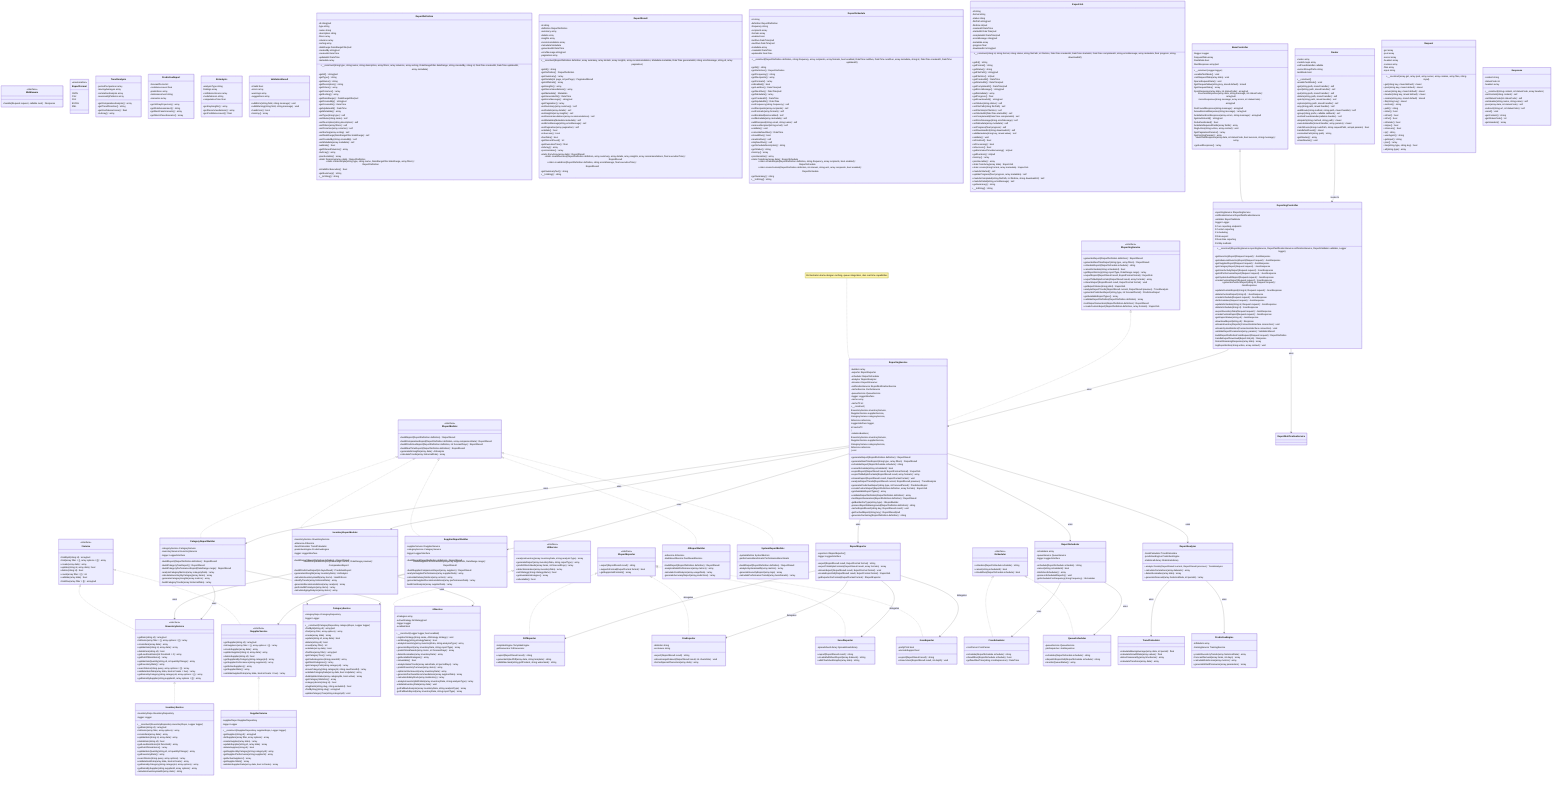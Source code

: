 classDiagram
    note for ReportingService "Orchestrator utama dengan caching, queue integration, dan real-time capabilities"

    %% ========== CORE INTERFACES (Enhanced) ==========
    class IReportBuilder {
        <<interface>>
        +buildReport(ReportDefinition definition) ReportResult
        +buildComparativeReport(ReportDefinition definition, array comparisonData) ReportResult
        +buildPredictiveReport(ReportDefinition definition, int forecastDays) ReportResult
        +buildRealTimeReport(ReportDefinition definition) ReportResult
        +generateAIInsights(array data) AIAnalysis
        +calculateTrends(array historicalData) array
    }

    class IReportingService {
        <<interface>>
        +generateReport(ReportDefinition definition) ReportResult
        +generateRealTimeReport(string type, array filters) ReportResult
        +scheduleReport(ReportSchedule schedule) string
        +cancelSchedule(string scheduleId) bool
        +getReportHistory(string reportType, DateRange range) array
        +exportReport(ReportResult result, ExportFormat format) ExportJob
        +exportToMultipleFormats(ReportResult result, array formats) array
        +streamExport(ReportResult result, ExportFormat format) void
        +getExportStatus(string jobId) ExportJob
        +analyzeReportTrends(ReportResult current, ReportResult previous) TrendAnalysis
        +generatePredictiveReport(string type, int forecastPeriod) PredictiveReport
        +getAvailableReportTypes() array
        +validateReportDefinition(ReportDefinition definition) array
        +testReportGeneration(ReportDefinition definition) ReportResult
        +createCustomExport(ReportDefinition definition, array formats) ExportJob
    }

    class IReportExporter {
        <<interface>>
        +export(ReportResult result) string
        +supportsFormat(ExportFormat format) bool
        +getSupportedFormats() array
    }

    class IService {
        <<interface>>
        +findById(string id) array|null
        +find(array filter = [], array options = []) array
        +create(array data) array
        +update(string id, array data) bool
        +delete(string id) bool
        +count(array filter = []) int
        +validate(array data) bool
        +findOne(array filter = []) array|null
    }

    class IInventoryService {
        <<interface>>
        +getItem(string id) array|null
        +listItems(array filter = [], array options = []) array
        +createItem(array data) array
        +updateItem(string id, array data) array
        +deleteItem(string id) bool
        +getLowStockItems(int threshold = 0) array
        +getOutOfStockItems() array
        +updateItemQuantity(string id, int quantityChange) array
        +getInventoryStats() array
        +searchItems(string query, array options = []) array
        +validateItemData(array data, bool isCreate = true) array
        +getItemsByCategory(string categoryId, array options = []) array
        +getItemsBySupplier(string supplierId, array options = []) array
    }

    class ISupplierService {
        <<interface>>
        +getSupplier(string id) array|null
        +listSuppliers(array filter = [], array options = []) array
        +createSupplier(array data) array
        +updateSupplier(string id, array data) array
        +deleteSupplier(string id) bool
        +getSuppliersByCategory(string categoryId) array
        +getSupplierPerformance(string supplierId) array
        +getActiveSuppliers() array
        +getSupplierStats() array
        +validateSupplierData(array data, bool isCreate = true) array
    }

    class IAIService {
        <<interface>>
        +analyzeInventory(array inventoryData, string analysisType) array
        +generateReport(array inventoryData, string reportType) array
        +predictStockNeeds(array items, int forecastDays) array
        +detectAnomalies(array inventoryData) array
        +setStrategy(string strategyName) bool
        +getAvailableStrategies() array
        +isAvailable() bool
    }

    class Middleware {
        <<interface>>
        +handle(Request request, callable next) Response
    }

    %% ========== SERVICE LAYER ==========
    class InventoryService {
        -inventoryRepo IInventoryRepository
        -logger Logger
        +__construct(IInventoryRepository inventoryRepo, Logger logger)
        +getItem(string id) array|null
        +listItems(array filter, array options) array
        +createItem(array data) array
        +updateItem(string id, array data) array
        +deleteItem(string id) bool
        +getLowStockItems(int threshold) array
        +getOutOfStockItems() array
        +updateItemQuantity(string id, int quantityChange) array
        +getInventoryStats() array
        +searchItems(string query, array options) array
        +validateItemData(array data, bool isCreate) array
        +getItemsByCategory(string categoryId, array options) array
        +getItemsBySupplier(string supplierId, array options) array
        -calculateInventoryHealth(array stats) string
    }

    class SupplierService {
        -supplierRepo ISupplierRepository
        -logger Logger
        +__construct(ISupplierRepository supplierRepo, Logger logger)
        +getSupplier(string id) array|null
        +listSuppliers(array filter, array options) array
        +createSupplier(array data) array
        +updateSupplier(string id, array data) array
        +deleteSupplier(string id) bool
        +getSuppliersByCategory(string categoryId) array
        +getSupplierPerformance(string supplierId) array
        +getActiveSuppliers() array
        +getSupplierStats() array
        +validateSupplierData(array data, bool isCreate) array
    }

    class CategoryService {
        -categoryRepo ICategoryRepository
        -logger Logger
        +__construct(ICategoryRepository categoryRepo, Logger logger)
        +findById(string id) array|null
        +find(array filter, array options) array
        +create(array data) array
        +update(string id, array data) bool
        +delete(string id) bool
        +count(array filter) int
        +validate(array data) bool
        +findOne(array filter) array|null
        +getCategoryTree() array
        +getSubcategories(string parentId) array
        +getRootCategories() array
        +getCategoryPath(string categoryId) array
        +moveCategory(string categoryId, string newParentId) array
        +validateCategoryData(array data, bool isUpdate) array
        +bulkUpdateStatus(array categoryIds, bool active) array
        +getCategoryStatistics() array
        +categoryExists(string id) bool
        +slugExists(string slug, string excludeId) bool
        +findBySlug(string slug) array|null
        -updateCategoryTree(string categoryId) void
    }

    class AIService {
        -strategies array
        -activeStrategy AIStrategy|null
        -logger Logger
        -enabled bool
        +__construct(Logger logger, bool enabled)
        +registerStrategy(string name, AIStrategy strategy) void
        +setStrategy(string strategyName) bool
        +analyzeInventory(array inventoryData, string analysisType) array
        +generateReport(array inventoryData, string reportType) array
        +predictStockNeeds(array items, int forecastDays) array
        +detectAnomalies(array inventoryData) array
        +getAvailableStrategies() array
        +isAvailable() bool
        +analyzeSalesTrends(array salesData, int periodDays) array
        +predictInventoryTurnover(array items) array
        +optimizeStockLevels(array inventoryData) array
        +generatePurchaseRecommendations(array supplierData) array
        +calculateSafetyStock(array itemHistory) array
        +analyzeInventoryWithStats(array inventoryData, string analysisType) array
        -validateInventoryData(array data) void
        -getFallbackAnalysis(array inventoryData, string analysisType) array
        -getFallbackReport(array inventoryData, string reportType) array
    }

    %% ========== ENHANCED REPORT MODELS ==========
    class ExportFormat {
        <<enumeration>>
        JSON
        CSV
        PDF
        EXCEL
        XML
    }

    class TrendAnalysis {
        -periodComparison array
        -movingAverages array
        -correlationAnalysis array
        -seasonalityPatterns array
        +getComparativeAnalysis() array
        +getTrendDirection() string
        +getConfidenceScore() float
        +toArray() array
    }

    class PredictiveReport {
        -forecastPeriod int
        -confidenceLevel float
        -predictions array
        -riskAssessment string
        -scenarios array
        +get30DayProjection() array
        +getRiskAssessment() string
        +getBestCaseScenario() array
        +getWorstCaseScenario() array
    }

    class AIAnalysis {
        -analysisType string
        -findings array
        -confidenceScores array
        -modelVersion string
        -computationTime float
        +getKeyInsights() array
        +getRecommendations() array
        +getConfidenceLevel() float
    }

    class ValidationResult {
        -isValid bool
        -errors array
        -warnings array
        -suggestions array
        +addError(string field, string message) void
        +addWarning(string field, string message) void
        +hasErrors() bool
        +toArray() array
    }

    class ReportDefinition {
        -id string|null
        -type string
        -name string
        -description string
        -filters array
        -columns array
        -sorting array
        -dateRange DateRangeFilter|null
        -createdBy string|null
        -createdAt DateTime
        -updatedAt DateTime
        -metadata array
        +__construct(string type, string name, string description, array filters, array columns, array sorting, DateRangeFilter dateRange, string createdBy, string id, DateTime createdAt, DateTime updatedAt, array metadata)
        +getId() string|null
        +getType() string
        +getName() string
        +getDescription() string
        +getFilters() array
        +getColumns() array
        +getSorting() array
        +getDateRange() DateRangeFilter|null
        +getCreatedBy() string|null
        +getCreatedAt() DateTime
        +getUpdatedAt() DateTime
        +getMetadata() array
        +setType(string type) self
        +setName(string name) self
        +setDescription(string description) self
        +setFilters(array filters) self
        +setColumns(array columns) self
        +setSorting(array sorting) self
        +setDateRange(DateRangeFilter dateRange) self
        +setCreatedBy(string createdBy) self
        +setMetadata(array metadata) self
        +validate() bool
        +getFilteredColumns() array
        +toArray() array
        +jsonSerialize() array
        +static fromArray(array data) ReportDefinition
        +static createSimple(string type, string name, DateRangeFilter dateRange, array filters) ReportDefinition
        +isValidForExecution() bool
        +getSummary() string
        +__toString() string
    }

    class ReportResult {
        -id string
        -definition ReportDefinition
        -summary array
        -details array
        -insights array
        -recommendations array
        -metadata Metadata
        -generatedAt DateTime
        -errorMessage string|null
        -pagination array
        +__construct(ReportDefinition definition, array summary, array details, array insights, array recommendations, Metadata metadata, DateTime generatedAt, string errorMessage, string id, array pagination)
        +getId() string
        +getDefinition() ReportDefinition
        +getSummary() array
        +getDetails(int page, int perPage) PaginatedResult
        +getAllDetails() array
        +getInsights() array
        +getRecommendations() array
        +getMetadata() Metadata
        +getGeneratedAt() DateTime
        +getErrorMessage() string|null
        +getPagination() array
        +setSummary(array summary) self
        +setDetails(array details) self
        +setInsights(array insights) self
        +setRecommendations(array recommendations) self
        +setMetadata(Metadata metadata) self
        +setErrorMessage(string errorMessage) self
        +setPagination(array pagination) self
        +validate() bool
        +isSuccess() bool
        +hasData() bool
        +getRecordCount() int
        +getExecutionTime() float
        +toArray() array
        +jsonSerialize() array
        +static fromArray(array data) ReportResult
        +static createSuccess(ReportDefinition definition, array summary, array details, array insights, array recommendations, float executionTime) ReportResult
        +static createError(ReportDefinition definition, string errorMessage, float executionTime) ReportResult
        +getSummaryText() string
        +__toString() string
    }

    class ReportSchedule {
        -id string
        -definition ReportDefinition
        -frequency string
        -recipients array
        -formats array
        -enabled bool
        -lastRun DateTime|null
        -nextRun DateTime|null
        -metadata array
        -createdAt DateTime
        -updatedAt DateTime
        +__construct(ReportDefinition definition, string frequency, array recipients, array formats, bool enabled, DateTime lastRun, DateTime nextRun, array metadata, string id, DateTime createdAt, DateTime updatedAt)
        +getId() string
        +getDefinition() ReportDefinition
        +getFrequency() string
        +getRecipients() array
        +getFormats() array
        +isEnabled() bool
        +getLastRun() DateTime|null
        +getNextRun() DateTime|null
        +getMetadata() array
        +getCreatedAt() DateTime
        +getUpdatedAt() DateTime
        +setFrequency(string frequency) self
        +setRecipients(array recipients) self
        +setFormats(array formats) self
        +setEnabled(bool enabled) self
        +setMetadata(array metadata) self
        +addRecipient(string email, string name) self
        +removeRecipient(string email) self
        +validate() void
        +calculateNextRun() DateTime
        +shouldRun() bool
        +markAsRun() self
        +skipNextRun() self
        +getScheduleDescription() string
        +getStatus() string
        +toArray() array
        +jsonSerialize() array
        +static fromArray(array data) ReportSchedule
        +static createSimple(ReportDefinition definition, string frequency, array recipients, bool enabled) ReportSchedule
        +static createCustom(ReportDefinition definition, int interval, string unit, array recipients, bool enabled) ReportSchedule
        +getSummary() string
        +__toString() string
    }

    class ExportJob {
        -id string
        -format string
        -status string
        -filePath string|null
        -fileSize int|null
        -createdAt DateTime
        -startedAt DateTime|null
        -completedAt DateTime|null
        -errorMessage string|null
        -metadata array
        -progress float
        -downloadUrl string|null
        +__construct(string id, string format, string status, string filePath, int fileSize, DateTime createdAt, DateTime startedAt, DateTime completedAt, string errorMessage, array metadata, float progress, string downloadUrl)
        +getId() string
        +getFormat() string
        +getStatus() string
        +getFilePath() string|null
        +getFileSize() int|null
        +getCreatedAt() DateTime
        +getStartedAt() DateTime|null
        +getCompletedAt() DateTime|null
        +getErrorMessage() string|null
        +getMetadata() array
        +getProgress() float
        +getDownloadUrl() string|null
        +setStatus(string status) self
        +setFilePath(string filePath) self
        +setFileSize(int fileSize) self
        +setStartedAt(DateTime startedAt) self
        +setCompletedAt(DateTime completedAt) self
        +setErrorMessage(string errorMessage) self
        +setMetadata(array metadata) self
        +setProgress(float progress) self
        +setDownloadUrl(string downloadUrl) self
        +addMetadata(string key, mixed value) self
        +validate() void
        +isFinished() bool
        +isProcessing() bool
        +isSuccess() bool
        +getEstimatedTimeRemaining() int|null
        +getDuration() int|null
        +toArray() array
        +jsonSerialize() array
        +static fromArray(array data) ExportJob
        +static create(string format, array metadata) ExportJob
        +markAsStarted() self
        +updateProgress(float progress, array metadata) self
        +markAsCompleted(string filePath, int fileSize, string downloadUrl) self
        +markAsFailed(string errorMessage) self
        +getSummary() string
        +__toString() string
    }

    %% ========== ENHANCED REPORT BUILDERS ==========
    class InventoryReportBuilder {
        -inventoryService IInventoryService
        -aiService AIService
        -trendCalculator TrendCalculator
        -predictiveEngine PredictiveEngine
        -logger LoggerInterface
        +buildReport(ReportDefinition definition) ReportResult
        +buildComparativeReport(DateRange current, DateRange previous) ComparativeReport
        +buildPredictiveReport(int daysAhead) PredictiveReport
        +generateAIInsights(array inventoryData) AIAnalysis
        -calculateInventoryHealth(array items) HealthScore
        -identifyTrends(array historicalData) array
        -generateRecommendations(array analysis) array
        -performABCAnalysis(array items) array
        -calculateAgingAnalysis(array items) array
    }

    class SupplierReportBuilder {
        -supplierService ISupplierService
        -categoryService CategoryService
        -logger LoggerInterface
        +buildReport(ReportDefinition definition) ReportResult
        +buildSupplierPerformanceReport(array supplierIds, DateRange range) ReportResult
        +buildSupplierComparisonReport(array suppliers) ReportResult
        -analyzeSupplierPerformance(array supplierData) array
        -calculateDeliveryMetrics(array orders) array
        -generateSupplierRecommendations(array performanceData) array
        -buildCostAnalysis(array supplierData) array
    }

    class CategoryReportBuilder {
        -categoryService CategoryService
        -inventoryService IInventoryService
        -logger LoggerInterface
        +buildReport(ReportDefinition definition) ReportResult
        +buildCategoryTreeReport() ReportResult
        +buildCategoryPerformanceReport(DateRange range) ReportResult
        -analyzeCategoryMetrics(array categoryData) array
        -calculateInventoryByCategory(array items) array
        -generateCategoryInsights(array metrics) array
        -buildCategoryTrends(array historicalData) array
    }

    class AIReportBuilder {
        -aiService AIService
        -dashboardService DashboardService
        +buildReport(ReportDefinition definition) ReportResult
        -analyzeModelPerformance(array metrics) array
        -calculateCostAnalysis(array usageData) array
        -generateAccuracyReport(array predictions) array
    }

    class SystemReportBuilder {
        -systemMetrics SystemMetrics
        -performanceBenchmark PerformanceBenchmark
        +buildReport(ReportDefinition definition) ReportResult
        -analyzeSystemHealth(array metrics) array
        -generateSecurityReport(array logs) array
        -calculatePerformanceTrends(array benchmarks) array
    }

    %% ========== MULTI-FORMAT EXPORTERS ==========
    class ReportExporter {
        -exporters IReportExporter[]
        -logger LoggerInterface
        +export(ReportResult result, ExportFormat format) string
        +exportToMultipleFormats(ReportResult result, array formats) array
        +streamExport(ReportResult result, ExportFormat format) void
        +createExportJob(ReportResult result, ExportFormat format) ExportJob
        -getExporterForFormat(ExportFormat format) IReportExporter
    }

    class PdfExporter {
        -templateEngine TemplateEngine
        -pdfGenerator PdfGenerator
        +export(ReportResult result) string
        +generateStyledPdf(array data, string template) string
        +addWatermark(string pdfContent, string watermark) string
    }

    class CsvExporter {
        -delimiter string
        -enclosure string
        +export(ReportResult result) string
        +streamLargeDataset(ReportResult result, int chunkSize) void
        +formatSpecialCharacters(array data) array
    }

    class ExcelExporter {
        -spreadsheetLibrary SpreadsheetLibrary
        +export(ReportResult result) string
        +createMultiSheetReport(array datasets) string
        +addChartsAndGraphs(array data) string
    }

    class JsonExporter {
        -prettyPrint bool
        -unicodeSupport bool
        +export(ReportResult result) string
        +streamJson(ReportResult result, int depth) void
    }

    %% ========== ADVANCED SCHEDULING SYSTEM ==========
    class ReportScheduler {
        -schedulers array
        -queueService QueueService
        -logger LoggerInterface
        +schedule(ReportSchedule schedule) string
        +cancel(string scheduleId) bool
        +listActiveSchedules() array
        +processScheduledReports() void
        -getSchedulerForFrequency(string frequency) IScheduler
    }

    class CronScheduler {
        -cronParser CronParser
        +schedule(ReportSchedule schedule) string
        +shouldRun(ReportSchedule schedule) bool
        +getNextRunTime(string cronExpression) DateTime
    }

    class QueueScheduler {
        -queueService QueueService
        -jobDispatcher JobDispatcher
        +schedule(ReportSchedule schedule) string
        +dispatchReportJob(ReportSchedule schedule) string
        +monitorQueueStatus() array
    }

    class IScheduler {
        <<interface>>
        +schedule(ReportSchedule schedule) string
        +cancel(string scheduleId) bool
        +shouldRun(ReportSchedule schedule) bool
    }

    %% ========== ANALYTICS & PREDICTIVE ENGINE ==========
    class ReportAnalyzer {
        -trendCalculator TrendCalculator
        -predictiveEngine PredictiveEngine
        -statisticalLibrary StatisticalLibrary
        +analyzeTrends(ReportResult current, ReportResult previous) TrendAnalysis
        +calculateCorrelations(array datasets) array
        +detectAnomalies(array data) array
        +generateForecast(array historicalData, int periods) array
    }

    class TrendCalculator {
        +calculateMovingAverage(array data, int period) float
        +calculateGrowthRate(array values) float
        +detectSeasonality(array timeSeries) array
        +calculateTrendLine(array data) array
    }

    class PredictiveEngine {
        -mlModels array
        -trainingService TrainingService
        +predictInventoryTrends(array historicalData) array
        +forecastDemand(array items, int days) array
        +calculateRiskScores(array metrics) array
        +generateWhatIfScenarios(array parameters) array
    }

    %% ========== CONTROLLER LAYER ==========
    class BaseController {
        #logger Logger
        #requestData array
        #testMode bool
        #lastResponse array|null
        +__construct(Logger logger)
        +enableTestMode() void
        +setRequestData(array data) void
        #parseRequestData() void
        #getRequestValue(string key, mixed default) mixed
        #getRequestData() array
        #jsonResponse(array data, int statusCode) array|null
        #successResponse(array data, string message, int statusCode) array|null
        #errorResponse(string message, array errors, int statusCode) array|null
        #notFoundResponse(string message) array|null
        #unauthorizedResponse(string message) array|null
        #validationErrorResponse(array errors, string message) array|null
        #getAuthUserId() string|null
        #isAuthenticated() bool
        #validateRequiredFields(array fields) array
        #logAction(string action, array context) void
        #getPaginationParams() array
        #getSortingParams() array
        +buildTestResponse(array data, int statusCode, bool success, string message) array
        +getLastResponse() array
    }

    class ReportingController {
        -reportingService IReportingService
        -notificationService ReportNotificationService
        -validator ReportValidator
        -logger Logger
        
        +__construct(IReportingService reportingService, ReportNotificationService notificationService, ReportValidator validator, Logger logger)
        
        # Core reporting endpoints
        +getInventoryReport(Request request) JsonResponse
        +getAdvancedInventoryReport(Request request) JsonResponse
        +getSupplierReport(Request request) JsonResponse
        +getCategoryReport(Request request) JsonResponse
        +getUserActivityReport(Request request) JsonResponse
        +getAIPerformanceReport(Request request) JsonResponse
        +getSystemAuditReport(Request request) JsonResponse
        
        # Custom reporting
        +createCustomReport(Request request) JsonResponse
        +generateCustomReport(string id, Request request) JsonResponse
        +updateCustomReport(string id, Request request) JsonResponse
        +deleteCustomReport(string id) JsonResponse
        
        # Scheduling
        +createSchedule(Request request) JsonResponse
        +listSchedules(Request request) JsonResponse
        +updateSchedule(string id, Request request) JsonResponse
        +deleteSchedule(string id) JsonResponse
        
        # Data export
        +exportInventoryData(Request request) JsonResponse
        +createCustomExport(Request request) JsonResponse
        +getExportStatus(string id) JsonResponse
        +downloadExport(string id) Response
        
        # Real-time reporting
        +streamInventoryReports(ConnectionInterface connection) void
        +streamSystemMetrics(ConnectionInterface connection) void
        
        # Utility methods
        -validateReportParameters(array params) ValidationResult
        -buildReportDefinitionFromRequest(Request request) ReportDefinition
        -handleExportDownload(ExportJob job) Response
        -formatStreamingResponse(array data) array
        -logReportAction(string action, array context) void
    }

    %% ========== ROUTING ==========
    class Router {
        -routes array
        -routeGroups array
        -notFoundHandler callable
        -currentGroupPrefix string
        -testMode bool
        +__construct()
        +enableTestMode() void
        +get(string path, mixed handler) self
        +post(string path, mixed handler) self
        +put(string path, mixed handler) self
        +delete(string path, mixed handler) self
        +patch(string path, mixed handler) self
        +options(string path, mixed handler) self
        +any(string path, mixed handler) self
        +addRoute(string method, string path, mixed handler) self
        +group(string prefix, callable callback) self
        +setNotFoundHandler(callable handler) self
        +dispatch(string method, string path) mixed
        -executeHandler(mixed handler, array params) mixed
        -matchRoute(string routePath, string requestPath, array& params) bool
        -handleNotFound() mixed
        -normalizePath(string path) string
        +getRoutes() array
        +clearRoutes() void
    }

    class Request {
        -get array
        -post array
        -server array
        -headers array
        -cookies array
        -files array
        -input string
        +__construct(array get, array post, array server, array cookies, array files, string input)
        +get(string key, mixed default) mixed
        +post(string key, mixed default) mixed
        +server(string key, mixed default) mixed
        +header(string key, mixed default) mixed
        +cookie(string key, mixed default) mixed
        +file(string key) mixed
        +method() string
        +path() string
        +isGet() bool
        +isPost() bool
        +isPut() bool
        +isDelete() bool
        +isAjax() bool
        +isSecure() bool
        +ip() string
        +userAgent() string
        +getInput() string
        +json() array
        +has(string type, string key) bool
        +all(string type) array
    }

    class Response {
        -content string
        -statusCode int
        -headers array
        +__construct(string content, int statusCode, array headers)
        +setContent(string content) self
        +setStatusCode(int statusCode) self
        +setHeader(string name, string value) self
        +json(array data, int statusCode) self
        +redirect(string url, int statusCode) self
        +send() void
        +getContent() string
        +getStatusCode() int
        +getHeaders() array
    }

    %% ========== ENHANCED REPORTING SERVICE ==========
    class ReportingService {
        -builders array
        -exporter ReportExporter
        -scheduler ReportScheduler
        -analyzer ReportAnalyzer
        -streamer ReportStreamer
        -notificationService ReportNotificationService
        -cacheService CacheService
        -queueService QueueService
        -logger LoggerInterface
        -cache array
        -cacheTtl int
        
        +__construct(
            IInventoryService inventoryService, 
            ISupplierService supplierService,
            CategoryService categoryService,
            AIService aiService,
            LoggerInterface logger, 
            int cacheTtl
        )
        
        +generateReport(ReportDefinition definition) ReportResult
        +generateRealTimeReport(string type, array filters) ReportResult
        +scheduleReport(ReportSchedule schedule) string
        +cancelSchedule(string scheduleId) bool
        +exportReport(ReportResult result, ExportFormat format) ExportJob
        +exportToMultipleFormats(ReportResult result, array formats) array
        +streamExport(ReportResult result, ExportFormat format) void
        +analyzeReportTrends(ReportResult current, ReportResult previous) TrendAnalysis
        +generatePredictiveReport(string type, int forecastPeriod) PredictiveReport
        +createCustomExport(ReportDefinition definition, array formats) ExportJob
        +getAvailableReportTypes() array
        +validateReportDefinition(ReportDefinition definition) array
        +testReportGeneration(ReportDefinition definition) ReportResult
        
        -initializeBuilders(
            IInventoryService inventoryService,
            ISupplierService supplierService,
            CategoryService categoryService,
            AIService aiService
        ) void
        -getBuilderForType(string type) IReportBuilder
        -processReportInBackground(ReportDefinition definition) string
        -cacheReportResult(string key, ReportResult result) void
        -getCachedReport(string key) ReportResult|null
        -generateCacheKey(ReportDefinition definition) string
    }

    %% ========== RELATIONSHIPS ==========
    IReportBuilder <|.. InventoryReportBuilder
    IReportBuilder <|.. SupplierReportBuilder
    IReportBuilder <|.. CategoryReportBuilder
    IReportBuilder <|.. AIReportBuilder
    IReportBuilder <|.. SystemReportBuilder
    
    IReportingService <|.. ReportingService
    IReportExporter <|.. PdfExporter
    IReportExporter <|.. CsvExporter
    IReportExporter <|.. ExcelExporter
    IReportExporter <|.. JsonExporter
    
    IService <|.. IInventoryService
    IService <|.. ISupplierService
    IInventoryService <|.. InventoryService
    ISupplierService <|.. SupplierService
    IAIService <|.. AIService
    
    IScheduler <|.. CronScheduler
    IScheduler <|.. QueueScheduler

    BaseController <|-- ReportingController
    
    ReportingController --> ReportingService : uses
    ReportingController --> ReportNotificationService : uses
    
    ReportingService --> InventoryReportBuilder : uses
    ReportingService --> SupplierReportBuilder : uses
    ReportingService --> CategoryReportBuilder : uses
    ReportingService --> ReportExporter : uses
    ReportingService --> ReportScheduler : uses
    ReportingService --> ReportAnalyzer : uses
    
    InventoryReportBuilder --> IInventoryService : uses
    InventoryReportBuilder --> AIService : uses
    
    SupplierReportBuilder --> ISupplierService : uses
    SupplierReportBuilder --> CategoryService : uses
    
    CategoryReportBuilder --> CategoryService : uses
    CategoryReportBuilder --> IInventoryService : uses
    
    ReportExporter --> PdfExporter : delegates
    ReportExporter --> CsvExporter : delegates
    ReportExporter --> ExcelExporter : delegates
    ReportExporter --> JsonExporter : delegates
    
    ReportScheduler --> CronScheduler : uses
    ReportScheduler --> QueueScheduler : uses
    
    ReportAnalyzer --> TrendCalculator : uses
    ReportAnalyzer --> PredictiveEngine : uses
    
    Router --> ReportingController : routes to